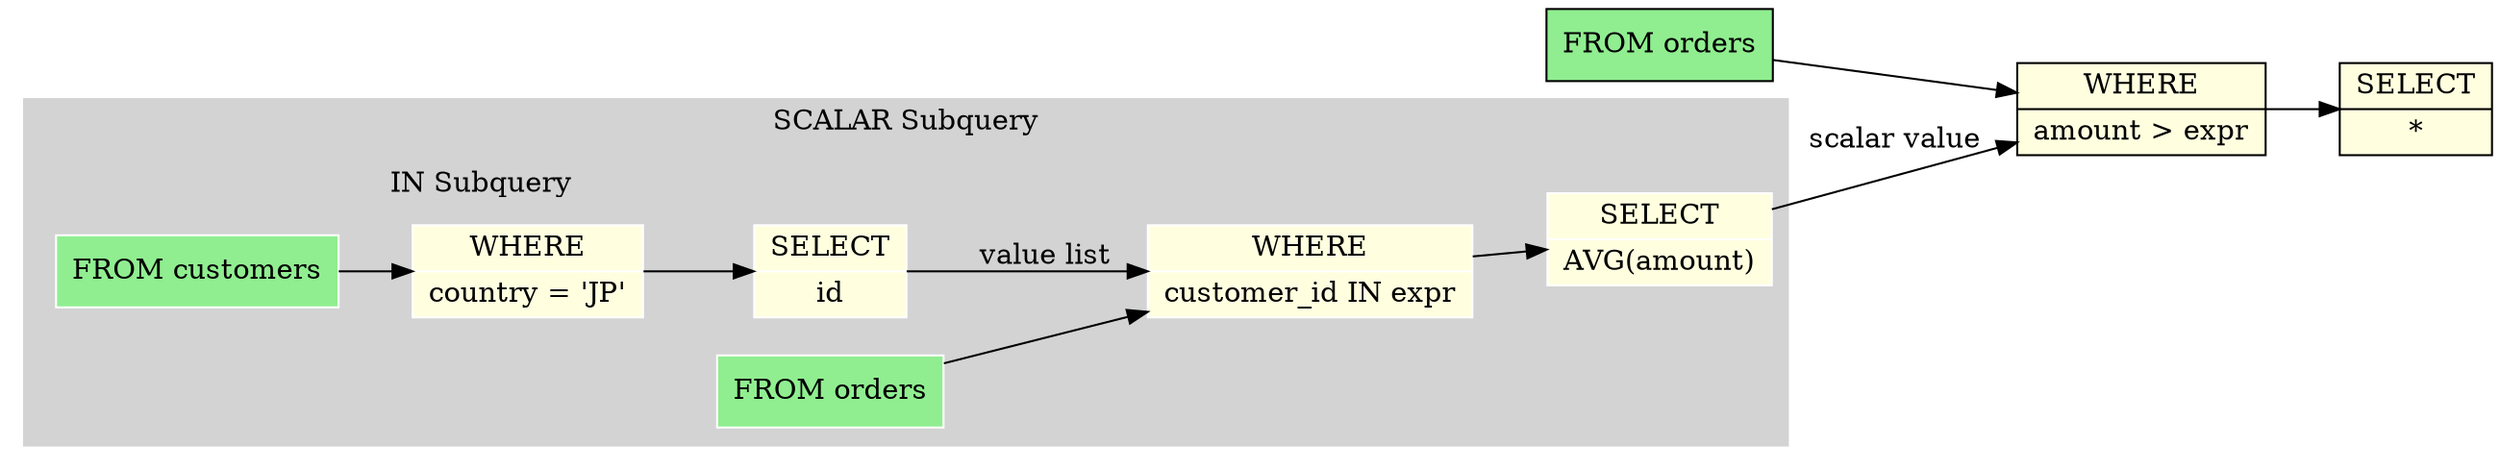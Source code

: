 digraph schema_flow {
  rankdir=LR;
  node [shape=record];

  // Source tables
  node_0 [label="FROM orders", style=filled, fillcolor=lightgreen];

  // Operations
  node_1 [label="WHERE|amount \> expr", style=filled, fillcolor=lightyellow];
  node_3 [label="SELECT|*", style=filled, fillcolor=lightyellow];

  // Data flow edges

  // JOIN operations with table info
  node_0 -> node_1;
  node_1 -> node_3;

  subgraph cluster_node_2 {
    label="SCALAR Subquery";
    style=filled;
    color=lightgrey;
    node [style=filled,color=white];
    // Source tables
    subq_0_node_0 [label="FROM orders", style=filled, fillcolor=lightgreen];
    // Operations
    subq_0_node_2 [label="WHERE|customer_id IN expr", style=filled, fillcolor=lightyellow];
    subq_0_node_4 [label="SELECT|AVG(amount)", style=filled, fillcolor=lightyellow];
    // Data flow edges
    // JOIN operations with table info
    subq_0_node_0 -> subq_0_node_2;
    subq_0_node_2 -> subq_0_node_4;
    subgraph cluster_subq_0_node_3 {
    label="IN Subquery";
    style=filled;
    color=lightgrey;
    node [style=filled,color=white];
    // Source tables
    subq_1_node_0 [label="FROM customers", style=filled, fillcolor=lightgreen];
    // Operations
    subq_1_node_1 [label="WHERE|country = 'JP'", style=filled, fillcolor=lightyellow];
    subq_1_node_2 [label="SELECT|id", style=filled, fillcolor=lightyellow];
    // Data flow edges
    // JOIN operations with table info
    subq_1_node_0 -> subq_1_node_1;
    subq_1_node_1 -> subq_1_node_2;
    }
    subq_1_node_2 -> subq_0_node_2 [label="value list"];
  }
  subq_0_node_4 -> node_1 [label="scalar value"];
}